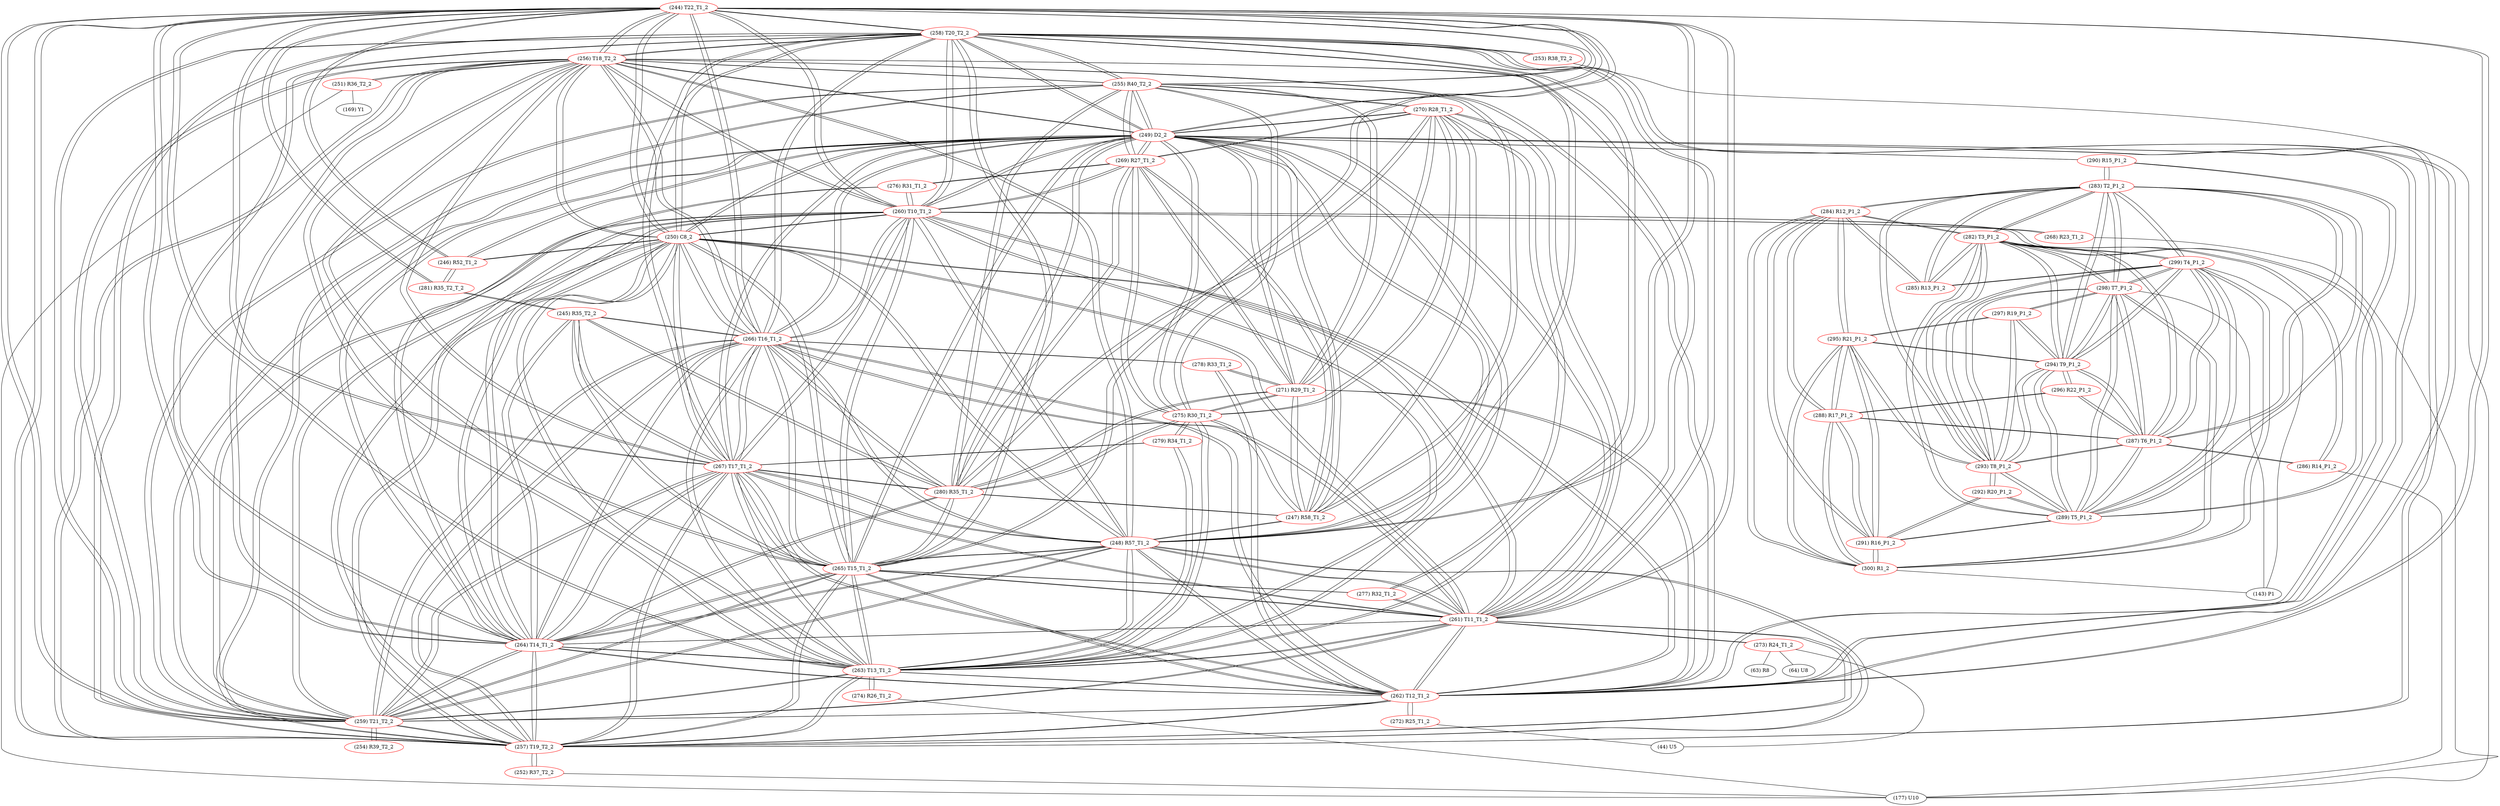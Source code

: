 graph {
	244 [label="(244) T22_T1_2" color=red]
	258 [label="(258) T20_T2_2"]
	256 [label="(256) T18_T2_2"]
	257 [label="(257) T19_T2_2"]
	259 [label="(259) T21_T2_2"]
	248 [label="(248) R57_T1_2"]
	249 [label="(249) D2_2"]
	261 [label="(261) T11_T1_2"]
	266 [label="(266) T16_T1_2"]
	267 [label="(267) T17_T1_2"]
	260 [label="(260) T10_T1_2"]
	262 [label="(262) T12_T1_2"]
	263 [label="(263) T13_T1_2"]
	264 [label="(264) T14_T1_2"]
	265 [label="(265) T15_T1_2"]
	250 [label="(250) C8_2"]
	255 [label="(255) R40_T2_2"]
	246 [label="(246) R52_T1_2"]
	281 [label="(281) R35_T2_T_2"]
	245 [label="(245) R35_T2_2" color=red]
	266 [label="(266) T16_T1_2"]
	265 [label="(265) T15_T1_2"]
	280 [label="(280) R35_T1_2"]
	264 [label="(264) T14_T1_2"]
	267 [label="(267) T17_T1_2"]
	281 [label="(281) R35_T2_T_2"]
	246 [label="(246) R52_T1_2" color=red]
	249 [label="(249) D2_2"]
	250 [label="(250) C8_2"]
	281 [label="(281) R35_T2_T_2"]
	244 [label="(244) T22_T1_2"]
	247 [label="(247) R58_T1_2" color=red]
	248 [label="(248) R57_T1_2"]
	249 [label="(249) D2_2"]
	271 [label="(271) R29_T1_2"]
	280 [label="(280) R35_T1_2"]
	255 [label="(255) R40_T2_2"]
	275 [label="(275) R30_T1_2"]
	269 [label="(269) R27_T1_2"]
	270 [label="(270) R28_T1_2"]
	248 [label="(248) R57_T1_2" color=red]
	258 [label="(258) T20_T2_2"]
	256 [label="(256) T18_T2_2"]
	257 [label="(257) T19_T2_2"]
	259 [label="(259) T21_T2_2"]
	244 [label="(244) T22_T1_2"]
	249 [label="(249) D2_2"]
	261 [label="(261) T11_T1_2"]
	266 [label="(266) T16_T1_2"]
	267 [label="(267) T17_T1_2"]
	260 [label="(260) T10_T1_2"]
	262 [label="(262) T12_T1_2"]
	263 [label="(263) T13_T1_2"]
	264 [label="(264) T14_T1_2"]
	265 [label="(265) T15_T1_2"]
	250 [label="(250) C8_2"]
	247 [label="(247) R58_T1_2"]
	249 [label="(249) D2_2" color=red]
	258 [label="(258) T20_T2_2"]
	256 [label="(256) T18_T2_2"]
	257 [label="(257) T19_T2_2"]
	259 [label="(259) T21_T2_2"]
	248 [label="(248) R57_T1_2"]
	244 [label="(244) T22_T1_2"]
	261 [label="(261) T11_T1_2"]
	266 [label="(266) T16_T1_2"]
	267 [label="(267) T17_T1_2"]
	260 [label="(260) T10_T1_2"]
	262 [label="(262) T12_T1_2"]
	263 [label="(263) T13_T1_2"]
	264 [label="(264) T14_T1_2"]
	265 [label="(265) T15_T1_2"]
	250 [label="(250) C8_2"]
	246 [label="(246) R52_T1_2"]
	247 [label="(247) R58_T1_2"]
	271 [label="(271) R29_T1_2"]
	280 [label="(280) R35_T1_2"]
	255 [label="(255) R40_T2_2"]
	275 [label="(275) R30_T1_2"]
	269 [label="(269) R27_T1_2"]
	270 [label="(270) R28_T1_2"]
	290 [label="(290) R15_P1_2"]
	250 [label="(250) C8_2" color=red]
	258 [label="(258) T20_T2_2"]
	256 [label="(256) T18_T2_2"]
	257 [label="(257) T19_T2_2"]
	259 [label="(259) T21_T2_2"]
	248 [label="(248) R57_T1_2"]
	244 [label="(244) T22_T1_2"]
	249 [label="(249) D2_2"]
	261 [label="(261) T11_T1_2"]
	266 [label="(266) T16_T1_2"]
	267 [label="(267) T17_T1_2"]
	260 [label="(260) T10_T1_2"]
	262 [label="(262) T12_T1_2"]
	263 [label="(263) T13_T1_2"]
	264 [label="(264) T14_T1_2"]
	265 [label="(265) T15_T1_2"]
	246 [label="(246) R52_T1_2"]
	251 [label="(251) R36_T2_2" color=red]
	177 [label="(177) U10"]
	169 [label="(169) Y1"]
	256 [label="(256) T18_T2_2"]
	252 [label="(252) R37_T2_2" color=red]
	177 [label="(177) U10"]
	257 [label="(257) T19_T2_2"]
	253 [label="(253) R38_T2_2" color=red]
	177 [label="(177) U10"]
	258 [label="(258) T20_T2_2"]
	254 [label="(254) R39_T2_2" color=red]
	259 [label="(259) T21_T2_2"]
	255 [label="(255) R40_T2_2" color=red]
	271 [label="(271) R29_T1_2"]
	280 [label="(280) R35_T1_2"]
	275 [label="(275) R30_T1_2"]
	249 [label="(249) D2_2"]
	247 [label="(247) R58_T1_2"]
	269 [label="(269) R27_T1_2"]
	270 [label="(270) R28_T1_2"]
	244 [label="(244) T22_T1_2"]
	257 [label="(257) T19_T2_2"]
	256 [label="(256) T18_T2_2"]
	259 [label="(259) T21_T2_2"]
	258 [label="(258) T20_T2_2"]
	256 [label="(256) T18_T2_2" color=red]
	258 [label="(258) T20_T2_2"]
	257 [label="(257) T19_T2_2"]
	259 [label="(259) T21_T2_2"]
	248 [label="(248) R57_T1_2"]
	244 [label="(244) T22_T1_2"]
	249 [label="(249) D2_2"]
	261 [label="(261) T11_T1_2"]
	266 [label="(266) T16_T1_2"]
	267 [label="(267) T17_T1_2"]
	260 [label="(260) T10_T1_2"]
	262 [label="(262) T12_T1_2"]
	263 [label="(263) T13_T1_2"]
	264 [label="(264) T14_T1_2"]
	265 [label="(265) T15_T1_2"]
	250 [label="(250) C8_2"]
	255 [label="(255) R40_T2_2"]
	251 [label="(251) R36_T2_2"]
	257 [label="(257) T19_T2_2" color=red]
	258 [label="(258) T20_T2_2"]
	256 [label="(256) T18_T2_2"]
	259 [label="(259) T21_T2_2"]
	248 [label="(248) R57_T1_2"]
	244 [label="(244) T22_T1_2"]
	249 [label="(249) D2_2"]
	261 [label="(261) T11_T1_2"]
	266 [label="(266) T16_T1_2"]
	267 [label="(267) T17_T1_2"]
	260 [label="(260) T10_T1_2"]
	262 [label="(262) T12_T1_2"]
	263 [label="(263) T13_T1_2"]
	264 [label="(264) T14_T1_2"]
	265 [label="(265) T15_T1_2"]
	250 [label="(250) C8_2"]
	255 [label="(255) R40_T2_2"]
	252 [label="(252) R37_T2_2"]
	258 [label="(258) T20_T2_2" color=red]
	256 [label="(256) T18_T2_2"]
	257 [label="(257) T19_T2_2"]
	259 [label="(259) T21_T2_2"]
	248 [label="(248) R57_T1_2"]
	244 [label="(244) T22_T1_2"]
	249 [label="(249) D2_2"]
	261 [label="(261) T11_T1_2"]
	266 [label="(266) T16_T1_2"]
	267 [label="(267) T17_T1_2"]
	260 [label="(260) T10_T1_2"]
	262 [label="(262) T12_T1_2"]
	263 [label="(263) T13_T1_2"]
	264 [label="(264) T14_T1_2"]
	265 [label="(265) T15_T1_2"]
	250 [label="(250) C8_2"]
	255 [label="(255) R40_T2_2"]
	253 [label="(253) R38_T2_2"]
	259 [label="(259) T21_T2_2" color=red]
	258 [label="(258) T20_T2_2"]
	256 [label="(256) T18_T2_2"]
	257 [label="(257) T19_T2_2"]
	248 [label="(248) R57_T1_2"]
	244 [label="(244) T22_T1_2"]
	249 [label="(249) D2_2"]
	261 [label="(261) T11_T1_2"]
	266 [label="(266) T16_T1_2"]
	267 [label="(267) T17_T1_2"]
	260 [label="(260) T10_T1_2"]
	262 [label="(262) T12_T1_2"]
	263 [label="(263) T13_T1_2"]
	264 [label="(264) T14_T1_2"]
	265 [label="(265) T15_T1_2"]
	250 [label="(250) C8_2"]
	255 [label="(255) R40_T2_2"]
	254 [label="(254) R39_T2_2"]
	260 [label="(260) T10_T1_2" color=red]
	258 [label="(258) T20_T2_2"]
	256 [label="(256) T18_T2_2"]
	257 [label="(257) T19_T2_2"]
	259 [label="(259) T21_T2_2"]
	248 [label="(248) R57_T1_2"]
	244 [label="(244) T22_T1_2"]
	249 [label="(249) D2_2"]
	261 [label="(261) T11_T1_2"]
	266 [label="(266) T16_T1_2"]
	267 [label="(267) T17_T1_2"]
	262 [label="(262) T12_T1_2"]
	263 [label="(263) T13_T1_2"]
	264 [label="(264) T14_T1_2"]
	265 [label="(265) T15_T1_2"]
	250 [label="(250) C8_2"]
	268 [label="(268) R23_T1_2"]
	276 [label="(276) R31_T1_2"]
	269 [label="(269) R27_T1_2"]
	261 [label="(261) T11_T1_2" color=red]
	258 [label="(258) T20_T2_2"]
	256 [label="(256) T18_T2_2"]
	257 [label="(257) T19_T2_2"]
	259 [label="(259) T21_T2_2"]
	248 [label="(248) R57_T1_2"]
	244 [label="(244) T22_T1_2"]
	249 [label="(249) D2_2"]
	266 [label="(266) T16_T1_2"]
	267 [label="(267) T17_T1_2"]
	260 [label="(260) T10_T1_2"]
	262 [label="(262) T12_T1_2"]
	263 [label="(263) T13_T1_2"]
	264 [label="(264) T14_T1_2"]
	265 [label="(265) T15_T1_2"]
	250 [label="(250) C8_2"]
	273 [label="(273) R24_T1_2"]
	277 [label="(277) R32_T1_2"]
	270 [label="(270) R28_T1_2"]
	262 [label="(262) T12_T1_2" color=red]
	258 [label="(258) T20_T2_2"]
	256 [label="(256) T18_T2_2"]
	257 [label="(257) T19_T2_2"]
	259 [label="(259) T21_T2_2"]
	248 [label="(248) R57_T1_2"]
	244 [label="(244) T22_T1_2"]
	249 [label="(249) D2_2"]
	261 [label="(261) T11_T1_2"]
	266 [label="(266) T16_T1_2"]
	267 [label="(267) T17_T1_2"]
	260 [label="(260) T10_T1_2"]
	263 [label="(263) T13_T1_2"]
	264 [label="(264) T14_T1_2"]
	265 [label="(265) T15_T1_2"]
	250 [label="(250) C8_2"]
	278 [label="(278) R33_T1_2"]
	271 [label="(271) R29_T1_2"]
	272 [label="(272) R25_T1_2"]
	263 [label="(263) T13_T1_2" color=red]
	258 [label="(258) T20_T2_2"]
	256 [label="(256) T18_T2_2"]
	257 [label="(257) T19_T2_2"]
	259 [label="(259) T21_T2_2"]
	248 [label="(248) R57_T1_2"]
	244 [label="(244) T22_T1_2"]
	249 [label="(249) D2_2"]
	261 [label="(261) T11_T1_2"]
	266 [label="(266) T16_T1_2"]
	267 [label="(267) T17_T1_2"]
	260 [label="(260) T10_T1_2"]
	262 [label="(262) T12_T1_2"]
	264 [label="(264) T14_T1_2"]
	265 [label="(265) T15_T1_2"]
	250 [label="(250) C8_2"]
	275 [label="(275) R30_T1_2"]
	279 [label="(279) R34_T1_2"]
	274 [label="(274) R26_T1_2"]
	264 [label="(264) T14_T1_2" color=red]
	258 [label="(258) T20_T2_2"]
	256 [label="(256) T18_T2_2"]
	257 [label="(257) T19_T2_2"]
	259 [label="(259) T21_T2_2"]
	248 [label="(248) R57_T1_2"]
	244 [label="(244) T22_T1_2"]
	249 [label="(249) D2_2"]
	261 [label="(261) T11_T1_2"]
	266 [label="(266) T16_T1_2"]
	267 [label="(267) T17_T1_2"]
	260 [label="(260) T10_T1_2"]
	262 [label="(262) T12_T1_2"]
	263 [label="(263) T13_T1_2"]
	265 [label="(265) T15_T1_2"]
	250 [label="(250) C8_2"]
	280 [label="(280) R35_T1_2"]
	245 [label="(245) R35_T2_2"]
	276 [label="(276) R31_T1_2"]
	265 [label="(265) T15_T1_2" color=red]
	258 [label="(258) T20_T2_2"]
	256 [label="(256) T18_T2_2"]
	257 [label="(257) T19_T2_2"]
	259 [label="(259) T21_T2_2"]
	248 [label="(248) R57_T1_2"]
	244 [label="(244) T22_T1_2"]
	249 [label="(249) D2_2"]
	261 [label="(261) T11_T1_2"]
	266 [label="(266) T16_T1_2"]
	267 [label="(267) T17_T1_2"]
	260 [label="(260) T10_T1_2"]
	262 [label="(262) T12_T1_2"]
	263 [label="(263) T13_T1_2"]
	264 [label="(264) T14_T1_2"]
	250 [label="(250) C8_2"]
	280 [label="(280) R35_T1_2"]
	245 [label="(245) R35_T2_2"]
	277 [label="(277) R32_T1_2"]
	266 [label="(266) T16_T1_2" color=red]
	258 [label="(258) T20_T2_2"]
	256 [label="(256) T18_T2_2"]
	257 [label="(257) T19_T2_2"]
	259 [label="(259) T21_T2_2"]
	248 [label="(248) R57_T1_2"]
	244 [label="(244) T22_T1_2"]
	249 [label="(249) D2_2"]
	261 [label="(261) T11_T1_2"]
	267 [label="(267) T17_T1_2"]
	260 [label="(260) T10_T1_2"]
	262 [label="(262) T12_T1_2"]
	263 [label="(263) T13_T1_2"]
	264 [label="(264) T14_T1_2"]
	265 [label="(265) T15_T1_2"]
	250 [label="(250) C8_2"]
	280 [label="(280) R35_T1_2"]
	245 [label="(245) R35_T2_2"]
	278 [label="(278) R33_T1_2"]
	267 [label="(267) T17_T1_2" color=red]
	258 [label="(258) T20_T2_2"]
	256 [label="(256) T18_T2_2"]
	257 [label="(257) T19_T2_2"]
	259 [label="(259) T21_T2_2"]
	248 [label="(248) R57_T1_2"]
	244 [label="(244) T22_T1_2"]
	249 [label="(249) D2_2"]
	261 [label="(261) T11_T1_2"]
	266 [label="(266) T16_T1_2"]
	260 [label="(260) T10_T1_2"]
	262 [label="(262) T12_T1_2"]
	263 [label="(263) T13_T1_2"]
	264 [label="(264) T14_T1_2"]
	265 [label="(265) T15_T1_2"]
	250 [label="(250) C8_2"]
	280 [label="(280) R35_T1_2"]
	245 [label="(245) R35_T2_2"]
	279 [label="(279) R34_T1_2"]
	268 [label="(268) R23_T1_2" color=red]
	177 [label="(177) U10"]
	260 [label="(260) T10_T1_2"]
	269 [label="(269) R27_T1_2" color=red]
	271 [label="(271) R29_T1_2"]
	280 [label="(280) R35_T1_2"]
	255 [label="(255) R40_T2_2"]
	275 [label="(275) R30_T1_2"]
	249 [label="(249) D2_2"]
	247 [label="(247) R58_T1_2"]
	270 [label="(270) R28_T1_2"]
	260 [label="(260) T10_T1_2"]
	276 [label="(276) R31_T1_2"]
	270 [label="(270) R28_T1_2" color=red]
	271 [label="(271) R29_T1_2"]
	280 [label="(280) R35_T1_2"]
	255 [label="(255) R40_T2_2"]
	275 [label="(275) R30_T1_2"]
	249 [label="(249) D2_2"]
	247 [label="(247) R58_T1_2"]
	269 [label="(269) R27_T1_2"]
	277 [label="(277) R32_T1_2"]
	261 [label="(261) T11_T1_2"]
	271 [label="(271) R29_T1_2" color=red]
	280 [label="(280) R35_T1_2"]
	255 [label="(255) R40_T2_2"]
	275 [label="(275) R30_T1_2"]
	249 [label="(249) D2_2"]
	247 [label="(247) R58_T1_2"]
	269 [label="(269) R27_T1_2"]
	270 [label="(270) R28_T1_2"]
	278 [label="(278) R33_T1_2"]
	262 [label="(262) T12_T1_2"]
	272 [label="(272) R25_T1_2" color=red]
	44 [label="(44) U5"]
	262 [label="(262) T12_T1_2"]
	273 [label="(273) R24_T1_2" color=red]
	44 [label="(44) U5"]
	63 [label="(63) R8"]
	64 [label="(64) U8"]
	261 [label="(261) T11_T1_2"]
	274 [label="(274) R26_T1_2" color=red]
	177 [label="(177) U10"]
	263 [label="(263) T13_T1_2"]
	275 [label="(275) R30_T1_2" color=red]
	271 [label="(271) R29_T1_2"]
	280 [label="(280) R35_T1_2"]
	255 [label="(255) R40_T2_2"]
	249 [label="(249) D2_2"]
	247 [label="(247) R58_T1_2"]
	269 [label="(269) R27_T1_2"]
	270 [label="(270) R28_T1_2"]
	279 [label="(279) R34_T1_2"]
	263 [label="(263) T13_T1_2"]
	276 [label="(276) R31_T1_2" color=red]
	260 [label="(260) T10_T1_2"]
	269 [label="(269) R27_T1_2"]
	264 [label="(264) T14_T1_2"]
	277 [label="(277) R32_T1_2" color=red]
	265 [label="(265) T15_T1_2"]
	270 [label="(270) R28_T1_2"]
	261 [label="(261) T11_T1_2"]
	278 [label="(278) R33_T1_2" color=red]
	266 [label="(266) T16_T1_2"]
	271 [label="(271) R29_T1_2"]
	262 [label="(262) T12_T1_2"]
	279 [label="(279) R34_T1_2" color=red]
	267 [label="(267) T17_T1_2"]
	275 [label="(275) R30_T1_2"]
	263 [label="(263) T13_T1_2"]
	280 [label="(280) R35_T1_2" color=red]
	271 [label="(271) R29_T1_2"]
	255 [label="(255) R40_T2_2"]
	275 [label="(275) R30_T1_2"]
	249 [label="(249) D2_2"]
	247 [label="(247) R58_T1_2"]
	269 [label="(269) R27_T1_2"]
	270 [label="(270) R28_T1_2"]
	266 [label="(266) T16_T1_2"]
	265 [label="(265) T15_T1_2"]
	264 [label="(264) T14_T1_2"]
	267 [label="(267) T17_T1_2"]
	245 [label="(245) R35_T2_2"]
	281 [label="(281) R35_T2_T_2" color=red]
	246 [label="(246) R52_T1_2"]
	244 [label="(244) T22_T1_2"]
	245 [label="(245) R35_T2_2"]
	282 [label="(282) T3_P1_2" color=red]
	299 [label="(299) T4_P1_2"]
	298 [label="(298) T7_P1_2"]
	289 [label="(289) T5_P1_2"]
	294 [label="(294) T9_P1_2"]
	293 [label="(293) T8_P1_2"]
	287 [label="(287) T6_P1_2"]
	283 [label="(283) T2_P1_2"]
	286 [label="(286) R14_P1_2"]
	285 [label="(285) R13_P1_2"]
	284 [label="(284) R12_P1_2"]
	283 [label="(283) T2_P1_2" color=red]
	282 [label="(282) T3_P1_2"]
	299 [label="(299) T4_P1_2"]
	298 [label="(298) T7_P1_2"]
	289 [label="(289) T5_P1_2"]
	294 [label="(294) T9_P1_2"]
	293 [label="(293) T8_P1_2"]
	287 [label="(287) T6_P1_2"]
	285 [label="(285) R13_P1_2"]
	284 [label="(284) R12_P1_2"]
	290 [label="(290) R15_P1_2"]
	284 [label="(284) R12_P1_2" color=red]
	295 [label="(295) R21_P1_2"]
	291 [label="(291) R16_P1_2"]
	288 [label="(288) R17_P1_2"]
	300 [label="(300) R1_2"]
	285 [label="(285) R13_P1_2"]
	282 [label="(282) T3_P1_2"]
	283 [label="(283) T2_P1_2"]
	285 [label="(285) R13_P1_2" color=red]
	299 [label="(299) T4_P1_2"]
	282 [label="(282) T3_P1_2"]
	284 [label="(284) R12_P1_2"]
	283 [label="(283) T2_P1_2"]
	286 [label="(286) R14_P1_2" color=red]
	177 [label="(177) U10"]
	282 [label="(282) T3_P1_2"]
	287 [label="(287) T6_P1_2"]
	287 [label="(287) T6_P1_2" color=red]
	282 [label="(282) T3_P1_2"]
	299 [label="(299) T4_P1_2"]
	298 [label="(298) T7_P1_2"]
	289 [label="(289) T5_P1_2"]
	294 [label="(294) T9_P1_2"]
	293 [label="(293) T8_P1_2"]
	283 [label="(283) T2_P1_2"]
	286 [label="(286) R14_P1_2"]
	296 [label="(296) R22_P1_2"]
	288 [label="(288) R17_P1_2"]
	288 [label="(288) R17_P1_2" color=red]
	295 [label="(295) R21_P1_2"]
	291 [label="(291) R16_P1_2"]
	284 [label="(284) R12_P1_2"]
	300 [label="(300) R1_2"]
	296 [label="(296) R22_P1_2"]
	287 [label="(287) T6_P1_2"]
	289 [label="(289) T5_P1_2" color=red]
	282 [label="(282) T3_P1_2"]
	299 [label="(299) T4_P1_2"]
	298 [label="(298) T7_P1_2"]
	294 [label="(294) T9_P1_2"]
	293 [label="(293) T8_P1_2"]
	287 [label="(287) T6_P1_2"]
	283 [label="(283) T2_P1_2"]
	290 [label="(290) R15_P1_2"]
	291 [label="(291) R16_P1_2"]
	292 [label="(292) R20_P1_2"]
	290 [label="(290) R15_P1_2" color=red]
	249 [label="(249) D2_2"]
	283 [label="(283) T2_P1_2"]
	289 [label="(289) T5_P1_2"]
	291 [label="(291) R16_P1_2" color=red]
	295 [label="(295) R21_P1_2"]
	284 [label="(284) R12_P1_2"]
	288 [label="(288) R17_P1_2"]
	300 [label="(300) R1_2"]
	289 [label="(289) T5_P1_2"]
	292 [label="(292) R20_P1_2"]
	292 [label="(292) R20_P1_2" color=red]
	293 [label="(293) T8_P1_2"]
	291 [label="(291) R16_P1_2"]
	289 [label="(289) T5_P1_2"]
	293 [label="(293) T8_P1_2" color=red]
	282 [label="(282) T3_P1_2"]
	299 [label="(299) T4_P1_2"]
	298 [label="(298) T7_P1_2"]
	289 [label="(289) T5_P1_2"]
	294 [label="(294) T9_P1_2"]
	287 [label="(287) T6_P1_2"]
	283 [label="(283) T2_P1_2"]
	295 [label="(295) R21_P1_2"]
	297 [label="(297) R19_P1_2"]
	292 [label="(292) R20_P1_2"]
	294 [label="(294) T9_P1_2" color=red]
	296 [label="(296) R22_P1_2"]
	282 [label="(282) T3_P1_2"]
	299 [label="(299) T4_P1_2"]
	298 [label="(298) T7_P1_2"]
	289 [label="(289) T5_P1_2"]
	293 [label="(293) T8_P1_2"]
	287 [label="(287) T6_P1_2"]
	283 [label="(283) T2_P1_2"]
	295 [label="(295) R21_P1_2"]
	297 [label="(297) R19_P1_2"]
	295 [label="(295) R21_P1_2" color=red]
	291 [label="(291) R16_P1_2"]
	284 [label="(284) R12_P1_2"]
	288 [label="(288) R17_P1_2"]
	300 [label="(300) R1_2"]
	294 [label="(294) T9_P1_2"]
	293 [label="(293) T8_P1_2"]
	297 [label="(297) R19_P1_2"]
	296 [label="(296) R22_P1_2" color=red]
	294 [label="(294) T9_P1_2"]
	287 [label="(287) T6_P1_2"]
	288 [label="(288) R17_P1_2"]
	297 [label="(297) R19_P1_2" color=red]
	294 [label="(294) T9_P1_2"]
	295 [label="(295) R21_P1_2"]
	293 [label="(293) T8_P1_2"]
	298 [label="(298) T7_P1_2"]
	298 [label="(298) T7_P1_2" color=red]
	282 [label="(282) T3_P1_2"]
	299 [label="(299) T4_P1_2"]
	289 [label="(289) T5_P1_2"]
	294 [label="(294) T9_P1_2"]
	293 [label="(293) T8_P1_2"]
	287 [label="(287) T6_P1_2"]
	283 [label="(283) T2_P1_2"]
	300 [label="(300) R1_2"]
	143 [label="(143) P1"]
	297 [label="(297) R19_P1_2"]
	299 [label="(299) T4_P1_2" color=red]
	282 [label="(282) T3_P1_2"]
	298 [label="(298) T7_P1_2"]
	289 [label="(289) T5_P1_2"]
	294 [label="(294) T9_P1_2"]
	293 [label="(293) T8_P1_2"]
	287 [label="(287) T6_P1_2"]
	283 [label="(283) T2_P1_2"]
	285 [label="(285) R13_P1_2"]
	300 [label="(300) R1_2"]
	143 [label="(143) P1"]
	300 [label="(300) R1_2" color=red]
	299 [label="(299) T4_P1_2"]
	298 [label="(298) T7_P1_2"]
	143 [label="(143) P1"]
	295 [label="(295) R21_P1_2"]
	291 [label="(291) R16_P1_2"]
	284 [label="(284) R12_P1_2"]
	288 [label="(288) R17_P1_2"]
	244 -- 258
	244 -- 256
	244 -- 257
	244 -- 259
	244 -- 248
	244 -- 249
	244 -- 261
	244 -- 266
	244 -- 267
	244 -- 260
	244 -- 262
	244 -- 263
	244 -- 264
	244 -- 265
	244 -- 250
	244 -- 255
	244 -- 246
	244 -- 281
	245 -- 266
	245 -- 265
	245 -- 280
	245 -- 264
	245 -- 267
	245 -- 281
	246 -- 249
	246 -- 250
	246 -- 281
	246 -- 244
	247 -- 248
	247 -- 249
	247 -- 271
	247 -- 280
	247 -- 255
	247 -- 275
	247 -- 269
	247 -- 270
	248 -- 258
	248 -- 256
	248 -- 257
	248 -- 259
	248 -- 244
	248 -- 249
	248 -- 261
	248 -- 266
	248 -- 267
	248 -- 260
	248 -- 262
	248 -- 263
	248 -- 264
	248 -- 265
	248 -- 250
	248 -- 247
	249 -- 258
	249 -- 256
	249 -- 257
	249 -- 259
	249 -- 248
	249 -- 244
	249 -- 261
	249 -- 266
	249 -- 267
	249 -- 260
	249 -- 262
	249 -- 263
	249 -- 264
	249 -- 265
	249 -- 250
	249 -- 246
	249 -- 247
	249 -- 271
	249 -- 280
	249 -- 255
	249 -- 275
	249 -- 269
	249 -- 270
	249 -- 290
	250 -- 258
	250 -- 256
	250 -- 257
	250 -- 259
	250 -- 248
	250 -- 244
	250 -- 249
	250 -- 261
	250 -- 266
	250 -- 267
	250 -- 260
	250 -- 262
	250 -- 263
	250 -- 264
	250 -- 265
	250 -- 246
	251 -- 177
	251 -- 169
	251 -- 256
	252 -- 177
	252 -- 257
	253 -- 177
	253 -- 258
	254 -- 259
	255 -- 271
	255 -- 280
	255 -- 275
	255 -- 249
	255 -- 247
	255 -- 269
	255 -- 270
	255 -- 244
	255 -- 257
	255 -- 256
	255 -- 259
	255 -- 258
	256 -- 258
	256 -- 257
	256 -- 259
	256 -- 248
	256 -- 244
	256 -- 249
	256 -- 261
	256 -- 266
	256 -- 267
	256 -- 260
	256 -- 262
	256 -- 263
	256 -- 264
	256 -- 265
	256 -- 250
	256 -- 255
	256 -- 251
	257 -- 258
	257 -- 256
	257 -- 259
	257 -- 248
	257 -- 244
	257 -- 249
	257 -- 261
	257 -- 266
	257 -- 267
	257 -- 260
	257 -- 262
	257 -- 263
	257 -- 264
	257 -- 265
	257 -- 250
	257 -- 255
	257 -- 252
	258 -- 256
	258 -- 257
	258 -- 259
	258 -- 248
	258 -- 244
	258 -- 249
	258 -- 261
	258 -- 266
	258 -- 267
	258 -- 260
	258 -- 262
	258 -- 263
	258 -- 264
	258 -- 265
	258 -- 250
	258 -- 255
	258 -- 253
	259 -- 258
	259 -- 256
	259 -- 257
	259 -- 248
	259 -- 244
	259 -- 249
	259 -- 261
	259 -- 266
	259 -- 267
	259 -- 260
	259 -- 262
	259 -- 263
	259 -- 264
	259 -- 265
	259 -- 250
	259 -- 255
	259 -- 254
	260 -- 258
	260 -- 256
	260 -- 257
	260 -- 259
	260 -- 248
	260 -- 244
	260 -- 249
	260 -- 261
	260 -- 266
	260 -- 267
	260 -- 262
	260 -- 263
	260 -- 264
	260 -- 265
	260 -- 250
	260 -- 268
	260 -- 276
	260 -- 269
	261 -- 258
	261 -- 256
	261 -- 257
	261 -- 259
	261 -- 248
	261 -- 244
	261 -- 249
	261 -- 266
	261 -- 267
	261 -- 260
	261 -- 262
	261 -- 263
	261 -- 264
	261 -- 265
	261 -- 250
	261 -- 273
	261 -- 277
	261 -- 270
	262 -- 258
	262 -- 256
	262 -- 257
	262 -- 259
	262 -- 248
	262 -- 244
	262 -- 249
	262 -- 261
	262 -- 266
	262 -- 267
	262 -- 260
	262 -- 263
	262 -- 264
	262 -- 265
	262 -- 250
	262 -- 278
	262 -- 271
	262 -- 272
	263 -- 258
	263 -- 256
	263 -- 257
	263 -- 259
	263 -- 248
	263 -- 244
	263 -- 249
	263 -- 261
	263 -- 266
	263 -- 267
	263 -- 260
	263 -- 262
	263 -- 264
	263 -- 265
	263 -- 250
	263 -- 275
	263 -- 279
	263 -- 274
	264 -- 258
	264 -- 256
	264 -- 257
	264 -- 259
	264 -- 248
	264 -- 244
	264 -- 249
	264 -- 261
	264 -- 266
	264 -- 267
	264 -- 260
	264 -- 262
	264 -- 263
	264 -- 265
	264 -- 250
	264 -- 280
	264 -- 245
	264 -- 276
	265 -- 258
	265 -- 256
	265 -- 257
	265 -- 259
	265 -- 248
	265 -- 244
	265 -- 249
	265 -- 261
	265 -- 266
	265 -- 267
	265 -- 260
	265 -- 262
	265 -- 263
	265 -- 264
	265 -- 250
	265 -- 280
	265 -- 245
	265 -- 277
	266 -- 258
	266 -- 256
	266 -- 257
	266 -- 259
	266 -- 248
	266 -- 244
	266 -- 249
	266 -- 261
	266 -- 267
	266 -- 260
	266 -- 262
	266 -- 263
	266 -- 264
	266 -- 265
	266 -- 250
	266 -- 280
	266 -- 245
	266 -- 278
	267 -- 258
	267 -- 256
	267 -- 257
	267 -- 259
	267 -- 248
	267 -- 244
	267 -- 249
	267 -- 261
	267 -- 266
	267 -- 260
	267 -- 262
	267 -- 263
	267 -- 264
	267 -- 265
	267 -- 250
	267 -- 280
	267 -- 245
	267 -- 279
	268 -- 177
	268 -- 260
	269 -- 271
	269 -- 280
	269 -- 255
	269 -- 275
	269 -- 249
	269 -- 247
	269 -- 270
	269 -- 260
	269 -- 276
	270 -- 271
	270 -- 280
	270 -- 255
	270 -- 275
	270 -- 249
	270 -- 247
	270 -- 269
	270 -- 277
	270 -- 261
	271 -- 280
	271 -- 255
	271 -- 275
	271 -- 249
	271 -- 247
	271 -- 269
	271 -- 270
	271 -- 278
	271 -- 262
	272 -- 44
	272 -- 262
	273 -- 44
	273 -- 63
	273 -- 64
	273 -- 261
	274 -- 177
	274 -- 263
	275 -- 271
	275 -- 280
	275 -- 255
	275 -- 249
	275 -- 247
	275 -- 269
	275 -- 270
	275 -- 279
	275 -- 263
	276 -- 260
	276 -- 269
	276 -- 264
	277 -- 265
	277 -- 270
	277 -- 261
	278 -- 266
	278 -- 271
	278 -- 262
	279 -- 267
	279 -- 275
	279 -- 263
	280 -- 271
	280 -- 255
	280 -- 275
	280 -- 249
	280 -- 247
	280 -- 269
	280 -- 270
	280 -- 266
	280 -- 265
	280 -- 264
	280 -- 267
	280 -- 245
	281 -- 246
	281 -- 244
	281 -- 245
	282 -- 299
	282 -- 298
	282 -- 289
	282 -- 294
	282 -- 293
	282 -- 287
	282 -- 283
	282 -- 286
	282 -- 285
	282 -- 284
	283 -- 282
	283 -- 299
	283 -- 298
	283 -- 289
	283 -- 294
	283 -- 293
	283 -- 287
	283 -- 285
	283 -- 284
	283 -- 290
	284 -- 295
	284 -- 291
	284 -- 288
	284 -- 300
	284 -- 285
	284 -- 282
	284 -- 283
	285 -- 299
	285 -- 282
	285 -- 284
	285 -- 283
	286 -- 177
	286 -- 282
	286 -- 287
	287 -- 282
	287 -- 299
	287 -- 298
	287 -- 289
	287 -- 294
	287 -- 293
	287 -- 283
	287 -- 286
	287 -- 296
	287 -- 288
	288 -- 295
	288 -- 291
	288 -- 284
	288 -- 300
	288 -- 296
	288 -- 287
	289 -- 282
	289 -- 299
	289 -- 298
	289 -- 294
	289 -- 293
	289 -- 287
	289 -- 283
	289 -- 290
	289 -- 291
	289 -- 292
	290 -- 249
	290 -- 283
	290 -- 289
	291 -- 295
	291 -- 284
	291 -- 288
	291 -- 300
	291 -- 289
	291 -- 292
	292 -- 293
	292 -- 291
	292 -- 289
	293 -- 282
	293 -- 299
	293 -- 298
	293 -- 289
	293 -- 294
	293 -- 287
	293 -- 283
	293 -- 295
	293 -- 297
	293 -- 292
	294 -- 296
	294 -- 282
	294 -- 299
	294 -- 298
	294 -- 289
	294 -- 293
	294 -- 287
	294 -- 283
	294 -- 295
	294 -- 297
	295 -- 291
	295 -- 284
	295 -- 288
	295 -- 300
	295 -- 294
	295 -- 293
	295 -- 297
	296 -- 294
	296 -- 287
	296 -- 288
	297 -- 294
	297 -- 295
	297 -- 293
	297 -- 298
	298 -- 282
	298 -- 299
	298 -- 289
	298 -- 294
	298 -- 293
	298 -- 287
	298 -- 283
	298 -- 300
	298 -- 143
	298 -- 297
	299 -- 282
	299 -- 298
	299 -- 289
	299 -- 294
	299 -- 293
	299 -- 287
	299 -- 283
	299 -- 285
	299 -- 300
	299 -- 143
	300 -- 299
	300 -- 298
	300 -- 143
	300 -- 295
	300 -- 291
	300 -- 284
	300 -- 288
}
